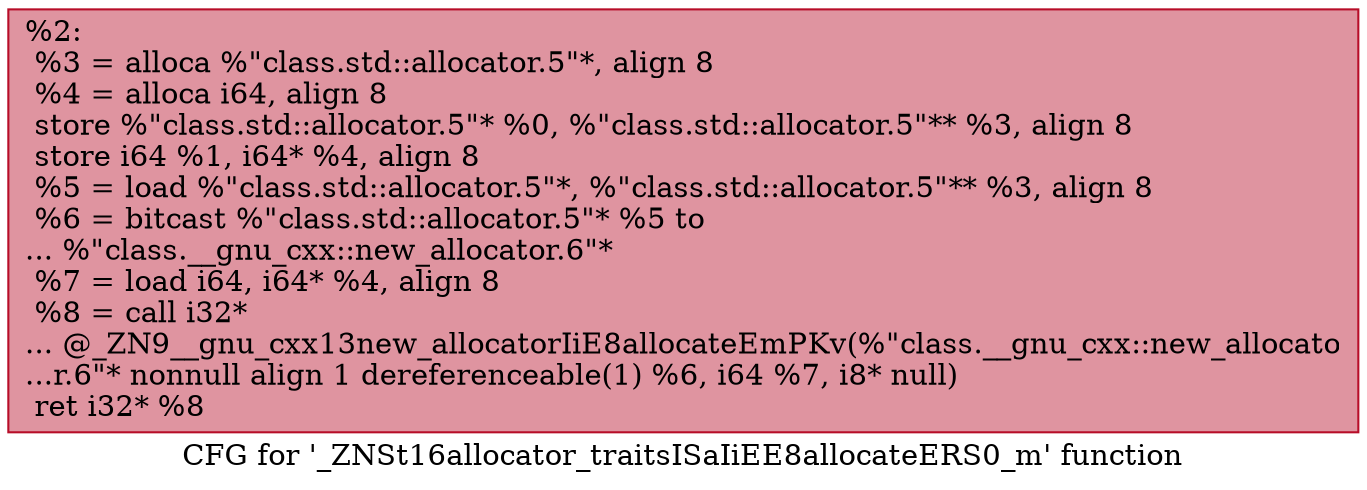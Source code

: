 digraph "CFG for '_ZNSt16allocator_traitsISaIiEE8allocateERS0_m' function" {
	label="CFG for '_ZNSt16allocator_traitsISaIiEE8allocateERS0_m' function";

	Node0x5604d28a5210 [shape=record,color="#b70d28ff", style=filled, fillcolor="#b70d2870",label="{%2:\l  %3 = alloca %\"class.std::allocator.5\"*, align 8\l  %4 = alloca i64, align 8\l  store %\"class.std::allocator.5\"* %0, %\"class.std::allocator.5\"** %3, align 8\l  store i64 %1, i64* %4, align 8\l  %5 = load %\"class.std::allocator.5\"*, %\"class.std::allocator.5\"** %3, align 8\l  %6 = bitcast %\"class.std::allocator.5\"* %5 to\l... %\"class.__gnu_cxx::new_allocator.6\"*\l  %7 = load i64, i64* %4, align 8\l  %8 = call i32*\l... @_ZN9__gnu_cxx13new_allocatorIiE8allocateEmPKv(%\"class.__gnu_cxx::new_allocato\l...r.6\"* nonnull align 1 dereferenceable(1) %6, i64 %7, i8* null)\l  ret i32* %8\l}"];
}
